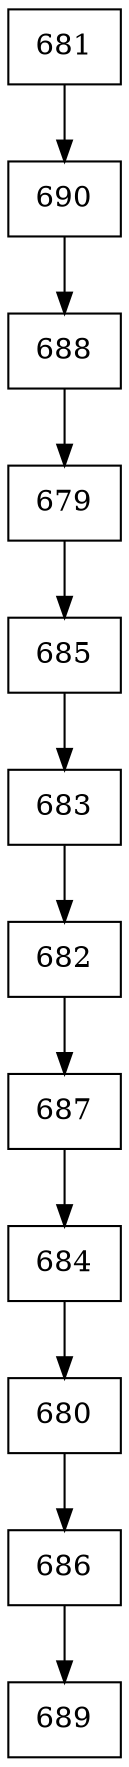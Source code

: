 digraph G {
  node [shape=record];
  node0 [label="{681}"];
  node0 -> node1;
  node1 [label="{690}"];
  node1 -> node2;
  node2 [label="{688}"];
  node2 -> node3;
  node3 [label="{679}"];
  node3 -> node4;
  node4 [label="{685}"];
  node4 -> node5;
  node5 [label="{683}"];
  node5 -> node6;
  node6 [label="{682}"];
  node6 -> node7;
  node7 [label="{687}"];
  node7 -> node8;
  node8 [label="{684}"];
  node8 -> node9;
  node9 [label="{680}"];
  node9 -> node10;
  node10 [label="{686}"];
  node10 -> node11;
  node11 [label="{689}"];
}

